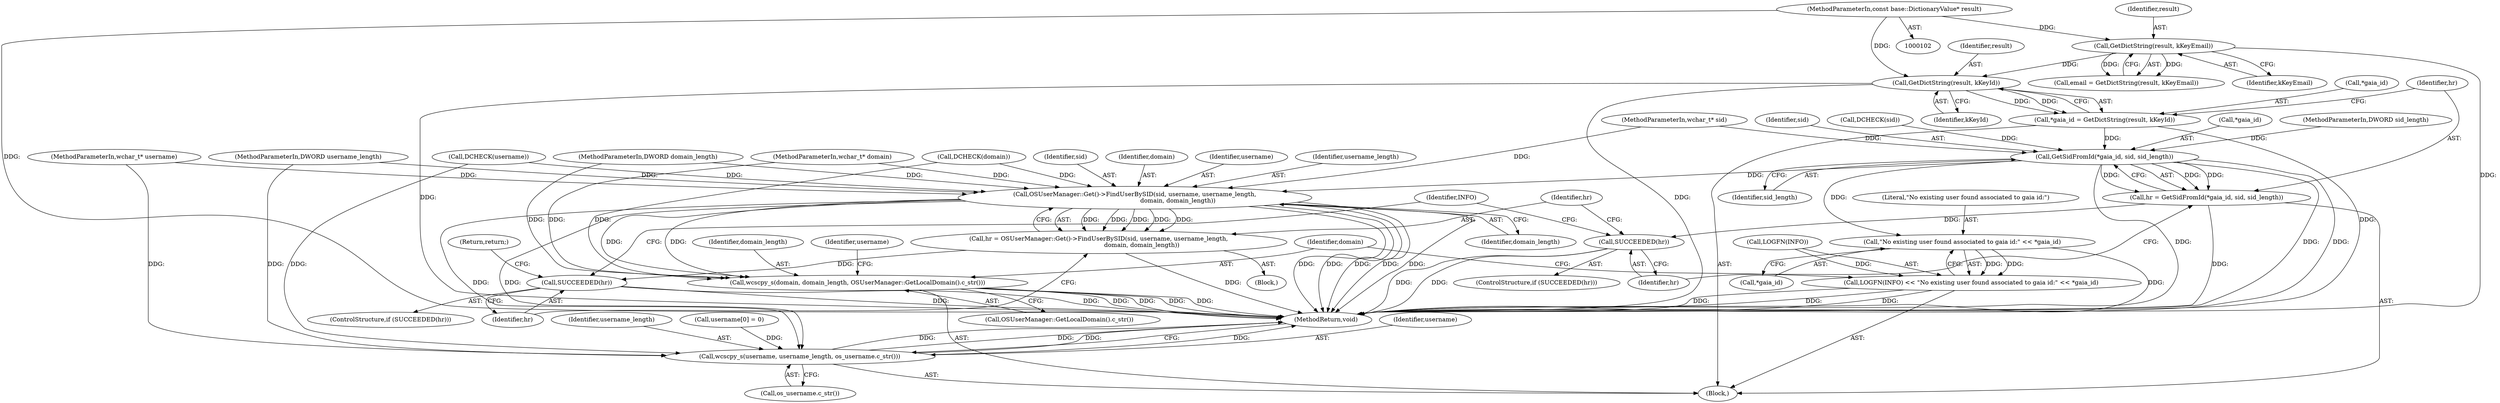 digraph "0_Chrome_2440e872debd68ae7c2a8bf9ddb34df2cce378cd@pointer" {
"1000142" [label="(Call,GetDictString(result, kKeyId))"];
"1000126" [label="(Call,GetDictString(result, kKeyEmail))"];
"1000103" [label="(MethodParameterIn,const base::DictionaryValue* result)"];
"1000139" [label="(Call,*gaia_id = GetDictString(result, kKeyId))"];
"1000148" [label="(Call,GetSidFromId(*gaia_id, sid, sid_length))"];
"1000146" [label="(Call,hr = GetSidFromId(*gaia_id, sid, sid_length))"];
"1000154" [label="(Call,SUCCEEDED(hr))"];
"1000159" [label="(Call,OSUserManager::Get()->FindUserBySID(sid, username, username_length,\n                                             domain, domain_length))"];
"1000157" [label="(Call,hr = OSUserManager::Get()->FindUserBySID(sid, username, username_length,\n                                             domain, domain_length))"];
"1000166" [label="(Call,SUCCEEDED(hr))"];
"1000176" [label="(Call,wcscpy_s(domain, domain_length, OSUserManager::GetLocalDomain().c_str()))"];
"1000245" [label="(Call,wcscpy_s(username, username_length, os_username.c_str()))"];
"1000172" [label="(Call,\"No existing user found associated to gaia id:\" << *gaia_id)"];
"1000169" [label="(Call,LOGFN(INFO) << \"No existing user found associated to gaia id:\" << *gaia_id)"];
"1000160" [label="(Identifier,sid)"];
"1000166" [label="(Call,SUCCEEDED(hr))"];
"1000119" [label="(Call,DCHECK(sid))"];
"1000246" [label="(Identifier,username)"];
"1000157" [label="(Call,hr = OSUserManager::Get()->FindUserBySID(sid, username, username_length,\n                                             domain, domain_length))"];
"1000103" [label="(MethodParameterIn,const base::DictionaryValue* result)"];
"1000128" [label="(Identifier,kKeyEmail)"];
"1000249" [label="(MethodReturn,void)"];
"1000158" [label="(Identifier,hr)"];
"1000146" [label="(Call,hr = GetSidFromId(*gaia_id, sid, sid_length))"];
"1000163" [label="(Identifier,domain)"];
"1000245" [label="(Call,wcscpy_s(username, username_length, os_username.c_str()))"];
"1000156" [label="(Block,)"];
"1000161" [label="(Identifier,username)"];
"1000115" [label="(Call,DCHECK(username))"];
"1000142" [label="(Call,GetDictString(result, kKeyId))"];
"1000127" [label="(Identifier,result)"];
"1000162" [label="(Identifier,username_length)"];
"1000155" [label="(Identifier,hr)"];
"1000176" [label="(Call,wcscpy_s(domain, domain_length, OSUserManager::GetLocalDomain().c_str()))"];
"1000108" [label="(MethodParameterIn,DWORD domain_length)"];
"1000177" [label="(Identifier,domain)"];
"1000169" [label="(Call,LOGFN(INFO) << \"No existing user found associated to gaia id:\" << *gaia_id)"];
"1000179" [label="(Call,OSUserManager::GetLocalDomain().c_str())"];
"1000247" [label="(Identifier,username_length)"];
"1000148" [label="(Call,GetSidFromId(*gaia_id, sid, sid_length))"];
"1000109" [label="(MethodParameterIn,wchar_t* sid)"];
"1000107" [label="(MethodParameterIn,wchar_t* domain)"];
"1000170" [label="(Call,LOGFN(INFO))"];
"1000165" [label="(ControlStructure,if (SUCCEEDED(hr)))"];
"1000168" [label="(Return,return;)"];
"1000143" [label="(Identifier,result)"];
"1000140" [label="(Call,*gaia_id)"];
"1000154" [label="(Call,SUCCEEDED(hr))"];
"1000167" [label="(Identifier,hr)"];
"1000159" [label="(Call,OSUserManager::Get()->FindUserBySID(sid, username, username_length,\n                                             domain, domain_length))"];
"1000174" [label="(Call,*gaia_id)"];
"1000149" [label="(Call,*gaia_id)"];
"1000110" [label="(MethodParameterIn,DWORD sid_length)"];
"1000164" [label="(Identifier,domain_length)"];
"1000178" [label="(Identifier,domain_length)"];
"1000172" [label="(Call,\"No existing user found associated to gaia id:\" << *gaia_id)"];
"1000182" [label="(Identifier,username)"];
"1000173" [label="(Literal,\"No existing user found associated to gaia id:\")"];
"1000112" [label="(Block,)"];
"1000153" [label="(ControlStructure,if (SUCCEEDED(hr)))"];
"1000147" [label="(Identifier,hr)"];
"1000151" [label="(Identifier,sid)"];
"1000126" [label="(Call,GetDictString(result, kKeyEmail))"];
"1000180" [label="(Call,username[0] = 0)"];
"1000105" [label="(MethodParameterIn,wchar_t* username)"];
"1000152" [label="(Identifier,sid_length)"];
"1000139" [label="(Call,*gaia_id = GetDictString(result, kKeyId))"];
"1000106" [label="(MethodParameterIn,DWORD username_length)"];
"1000144" [label="(Identifier,kKeyId)"];
"1000171" [label="(Identifier,INFO)"];
"1000124" [label="(Call,email = GetDictString(result, kKeyEmail))"];
"1000117" [label="(Call,DCHECK(domain))"];
"1000248" [label="(Call,os_username.c_str())"];
"1000142" -> "1000139"  [label="AST: "];
"1000142" -> "1000144"  [label="CFG: "];
"1000143" -> "1000142"  [label="AST: "];
"1000144" -> "1000142"  [label="AST: "];
"1000139" -> "1000142"  [label="CFG: "];
"1000142" -> "1000249"  [label="DDG: "];
"1000142" -> "1000249"  [label="DDG: "];
"1000142" -> "1000139"  [label="DDG: "];
"1000142" -> "1000139"  [label="DDG: "];
"1000126" -> "1000142"  [label="DDG: "];
"1000103" -> "1000142"  [label="DDG: "];
"1000126" -> "1000124"  [label="AST: "];
"1000126" -> "1000128"  [label="CFG: "];
"1000127" -> "1000126"  [label="AST: "];
"1000128" -> "1000126"  [label="AST: "];
"1000124" -> "1000126"  [label="CFG: "];
"1000126" -> "1000249"  [label="DDG: "];
"1000126" -> "1000124"  [label="DDG: "];
"1000126" -> "1000124"  [label="DDG: "];
"1000103" -> "1000126"  [label="DDG: "];
"1000103" -> "1000102"  [label="AST: "];
"1000103" -> "1000249"  [label="DDG: "];
"1000139" -> "1000112"  [label="AST: "];
"1000140" -> "1000139"  [label="AST: "];
"1000147" -> "1000139"  [label="CFG: "];
"1000139" -> "1000249"  [label="DDG: "];
"1000139" -> "1000148"  [label="DDG: "];
"1000148" -> "1000146"  [label="AST: "];
"1000148" -> "1000152"  [label="CFG: "];
"1000149" -> "1000148"  [label="AST: "];
"1000151" -> "1000148"  [label="AST: "];
"1000152" -> "1000148"  [label="AST: "];
"1000146" -> "1000148"  [label="CFG: "];
"1000148" -> "1000249"  [label="DDG: "];
"1000148" -> "1000249"  [label="DDG: "];
"1000148" -> "1000249"  [label="DDG: "];
"1000148" -> "1000146"  [label="DDG: "];
"1000148" -> "1000146"  [label="DDG: "];
"1000148" -> "1000146"  [label="DDG: "];
"1000119" -> "1000148"  [label="DDG: "];
"1000109" -> "1000148"  [label="DDG: "];
"1000110" -> "1000148"  [label="DDG: "];
"1000148" -> "1000159"  [label="DDG: "];
"1000148" -> "1000172"  [label="DDG: "];
"1000146" -> "1000112"  [label="AST: "];
"1000147" -> "1000146"  [label="AST: "];
"1000155" -> "1000146"  [label="CFG: "];
"1000146" -> "1000249"  [label="DDG: "];
"1000146" -> "1000154"  [label="DDG: "];
"1000154" -> "1000153"  [label="AST: "];
"1000154" -> "1000155"  [label="CFG: "];
"1000155" -> "1000154"  [label="AST: "];
"1000158" -> "1000154"  [label="CFG: "];
"1000171" -> "1000154"  [label="CFG: "];
"1000154" -> "1000249"  [label="DDG: "];
"1000154" -> "1000249"  [label="DDG: "];
"1000159" -> "1000157"  [label="AST: "];
"1000159" -> "1000164"  [label="CFG: "];
"1000160" -> "1000159"  [label="AST: "];
"1000161" -> "1000159"  [label="AST: "];
"1000162" -> "1000159"  [label="AST: "];
"1000163" -> "1000159"  [label="AST: "];
"1000164" -> "1000159"  [label="AST: "];
"1000157" -> "1000159"  [label="CFG: "];
"1000159" -> "1000249"  [label="DDG: "];
"1000159" -> "1000249"  [label="DDG: "];
"1000159" -> "1000249"  [label="DDG: "];
"1000159" -> "1000249"  [label="DDG: "];
"1000159" -> "1000249"  [label="DDG: "];
"1000159" -> "1000157"  [label="DDG: "];
"1000159" -> "1000157"  [label="DDG: "];
"1000159" -> "1000157"  [label="DDG: "];
"1000159" -> "1000157"  [label="DDG: "];
"1000159" -> "1000157"  [label="DDG: "];
"1000109" -> "1000159"  [label="DDG: "];
"1000115" -> "1000159"  [label="DDG: "];
"1000105" -> "1000159"  [label="DDG: "];
"1000106" -> "1000159"  [label="DDG: "];
"1000117" -> "1000159"  [label="DDG: "];
"1000107" -> "1000159"  [label="DDG: "];
"1000108" -> "1000159"  [label="DDG: "];
"1000159" -> "1000176"  [label="DDG: "];
"1000159" -> "1000176"  [label="DDG: "];
"1000159" -> "1000245"  [label="DDG: "];
"1000159" -> "1000245"  [label="DDG: "];
"1000157" -> "1000156"  [label="AST: "];
"1000158" -> "1000157"  [label="AST: "];
"1000167" -> "1000157"  [label="CFG: "];
"1000157" -> "1000249"  [label="DDG: "];
"1000157" -> "1000166"  [label="DDG: "];
"1000166" -> "1000165"  [label="AST: "];
"1000166" -> "1000167"  [label="CFG: "];
"1000167" -> "1000166"  [label="AST: "];
"1000168" -> "1000166"  [label="CFG: "];
"1000171" -> "1000166"  [label="CFG: "];
"1000166" -> "1000249"  [label="DDG: "];
"1000166" -> "1000249"  [label="DDG: "];
"1000176" -> "1000112"  [label="AST: "];
"1000176" -> "1000179"  [label="CFG: "];
"1000177" -> "1000176"  [label="AST: "];
"1000178" -> "1000176"  [label="AST: "];
"1000179" -> "1000176"  [label="AST: "];
"1000182" -> "1000176"  [label="CFG: "];
"1000176" -> "1000249"  [label="DDG: "];
"1000176" -> "1000249"  [label="DDG: "];
"1000176" -> "1000249"  [label="DDG: "];
"1000176" -> "1000249"  [label="DDG: "];
"1000117" -> "1000176"  [label="DDG: "];
"1000107" -> "1000176"  [label="DDG: "];
"1000108" -> "1000176"  [label="DDG: "];
"1000245" -> "1000112"  [label="AST: "];
"1000245" -> "1000248"  [label="CFG: "];
"1000246" -> "1000245"  [label="AST: "];
"1000247" -> "1000245"  [label="AST: "];
"1000248" -> "1000245"  [label="AST: "];
"1000249" -> "1000245"  [label="CFG: "];
"1000245" -> "1000249"  [label="DDG: "];
"1000245" -> "1000249"  [label="DDG: "];
"1000245" -> "1000249"  [label="DDG: "];
"1000245" -> "1000249"  [label="DDG: "];
"1000180" -> "1000245"  [label="DDG: "];
"1000115" -> "1000245"  [label="DDG: "];
"1000105" -> "1000245"  [label="DDG: "];
"1000106" -> "1000245"  [label="DDG: "];
"1000172" -> "1000169"  [label="AST: "];
"1000172" -> "1000174"  [label="CFG: "];
"1000173" -> "1000172"  [label="AST: "];
"1000174" -> "1000172"  [label="AST: "];
"1000169" -> "1000172"  [label="CFG: "];
"1000172" -> "1000249"  [label="DDG: "];
"1000172" -> "1000169"  [label="DDG: "];
"1000172" -> "1000169"  [label="DDG: "];
"1000169" -> "1000112"  [label="AST: "];
"1000170" -> "1000169"  [label="AST: "];
"1000177" -> "1000169"  [label="CFG: "];
"1000169" -> "1000249"  [label="DDG: "];
"1000169" -> "1000249"  [label="DDG: "];
"1000169" -> "1000249"  [label="DDG: "];
"1000170" -> "1000169"  [label="DDG: "];
}
